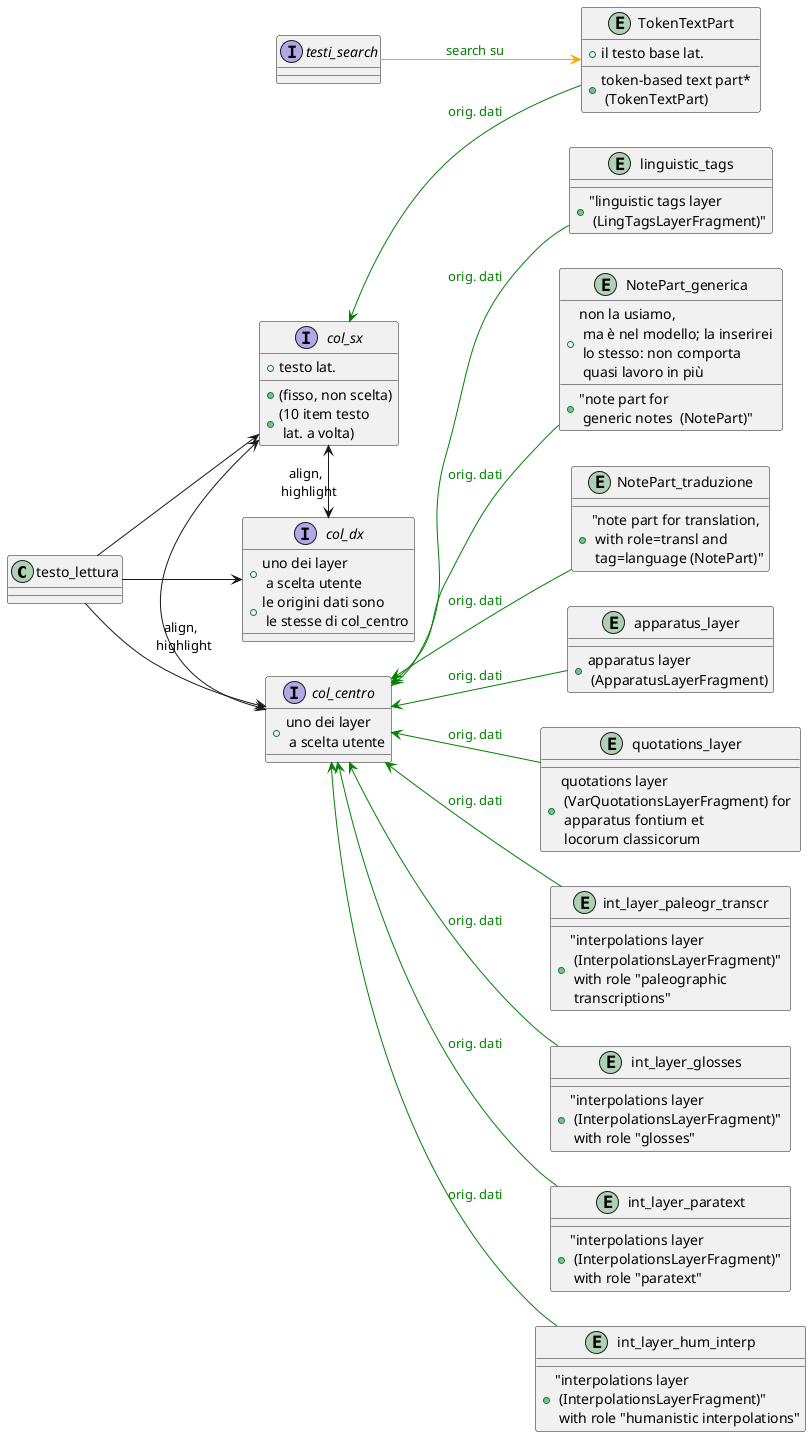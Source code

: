 @startuml

left to right direction

'''''''''''''''''
' TESTO_LETTURA '
'''''''''''''''''


testo_lettura --> col_sx
testo_lettura --> col_centro
testo_lettura --> col_dx



interface col_sx {
    + testo lat.
    + (fisso, non scelta)
    + (10 item testo \n lat. a volta)
}

entity TokenTextPart {
    + token-based text part* \n (TokenTextPart)
    + il testo base lat.
}
TokenTextPart -up-> col_sx  #text:green;line:green : orig. dati




interface col_centro {
    + uno dei layer \n a scelta utente
}

interface col_dx {
    + uno dei layer \n a scelta utente
    + le origini dati sono \n le stesse di col_centro
}

col_sx <-> col_centro : align, \n highlight
col_sx <->  col_dx : align, \n highlight


''''''''''''''''''''''''''''
' ORIG. DATI: NOTE/TRADUZ. '
''''''''''''''''''''''''''''

entity NotePart_generica {
    + "note part for \n generic notes  (NotePart)"
    + non la usiamo, \n ma è nel modello; la inserirei \n lo stesso: non comporta \n quasi lavoro in più
}
NotePart_generica -up-> col_centro  #text:green;line:green : orig. dati

entity NotePart_traduzione {
    + "note part for translation, \n with role=transl and \n tag=language (NotePart)"
}
NotePart_traduzione -up-> col_centro  #text:green;line:green : orig. dati


'''''''''''''''''''''
' ORIG. DATI: LAYER '
'''''''''''''''''''''
 
entity apparatus_layer {
    + apparatus layer \n (ApparatusLayerFragment)
}
apparatus_layer -up-> col_centro  #text:green;line:green : orig. dati


entity quotations_layer {
    + quotations layer \n (VarQuotationsLayerFragment) for \n apparatus fontium et \n locorum classicorum
}
quotations_layer -up-> col_centro  #text:green;line:green : orig. dati

entity int_layer_paleogr_transcr {
    + "interpolations layer \n (InterpolationsLayerFragment)" \n with role "paleographic \n transcriptions"
}
int_layer_paleogr_transcr -up-> col_centro  #text:green;line:green : orig. dati

entity int_layer_glosses {
    + "interpolations layer \n (InterpolationsLayerFragment)" \n with role "glosses"
}
int_layer_glosses -up-> col_centro  #text:green;line:green : orig. dati

entity int_layer_paratext {
    + "interpolations layer \n (InterpolationsLayerFragment)" \n with role "paratext"
}
int_layer_paratext -up-> col_centro  #text:green;line:green : orig. dati

entity int_layer_hum_interp {
    + "interpolations layer \n (InterpolationsLayerFragment)" \n with role "humanistic interpolations"
}
int_layer_hum_interp -up-> col_centro  #text:green;line:green : orig. dati

entity linguistic_tags {
    + "linguistic tags layer \n (LingTagsLayerFragment)"
}
linguistic_tags -up-> col_centro  #text:green;line:green : orig. dati

'Ripetuto dall'altro schema (ho spezzato gli schemi perché veniva uno schema troppo grande):
interface testi_search {
}


''''''''''''''''
' TESTI_SEARCH '
''''''''''''''''

'Ripetuto dall'altro schema (ho spezzato gli schemi perché veniva uno schema troppo grande):
testi_search --> TokenTextPart #text:green;line:orange : search su

@enduml
